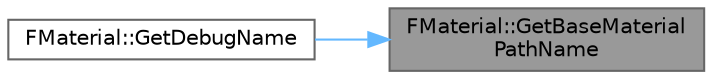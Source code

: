 digraph "FMaterial::GetBaseMaterialPathName"
{
 // INTERACTIVE_SVG=YES
 // LATEX_PDF_SIZE
  bgcolor="transparent";
  edge [fontname=Helvetica,fontsize=10,labelfontname=Helvetica,labelfontsize=10];
  node [fontname=Helvetica,fontsize=10,shape=box,height=0.2,width=0.4];
  rankdir="RL";
  Node1 [id="Node000001",label="FMaterial::GetBaseMaterial\lPathName",height=0.2,width=0.4,color="gray40", fillcolor="grey60", style="filled", fontcolor="black",tooltip="Useful for debugging."];
  Node1 -> Node2 [id="edge1_Node000001_Node000002",dir="back",color="steelblue1",style="solid",tooltip=" "];
  Node2 [id="Node000002",label="FMaterial::GetDebugName",height=0.2,width=0.4,color="grey40", fillcolor="white", style="filled",URL="$db/d78/classFMaterial.html#a557638f44e6685466cae21441bd38738",tooltip=" "];
}

